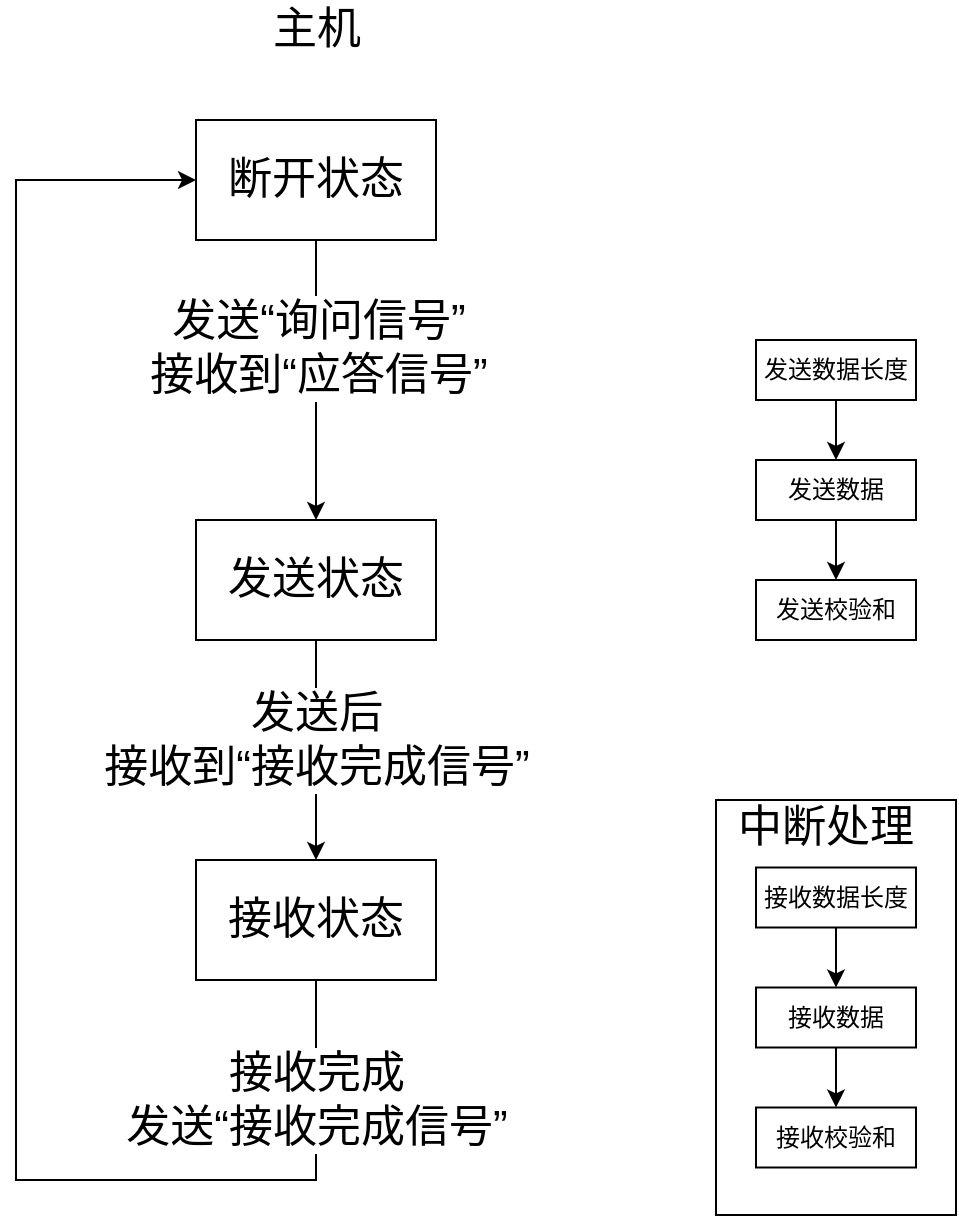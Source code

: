 <mxfile version="14.4.3" type="github">
  <diagram id="AVDE2UzuMkBJ7pr0MOgo" name="第 1 页">
    <mxGraphModel dx="813" dy="435" grid="1" gridSize="10" guides="1" tooltips="1" connect="1" arrows="1" fold="1" page="1" pageScale="1" pageWidth="1169" pageHeight="827" math="0" shadow="0">
      <root>
        <mxCell id="0" />
        <mxCell id="1" parent="0" />
        <mxCell id="MQjcBsZfcyUKjAySOVFH-25" value="" style="rounded=0;whiteSpace=wrap;html=1;fontSize=22;labelBackgroundColor=none;fillColor=none;" vertex="1" parent="1">
          <mxGeometry x="500" y="520" width="120" height="207.5" as="geometry" />
        </mxCell>
        <mxCell id="MQjcBsZfcyUKjAySOVFH-3" style="edgeStyle=orthogonalEdgeStyle;rounded=0;orthogonalLoop=1;jettySize=auto;html=1;exitX=0.5;exitY=1;exitDx=0;exitDy=0;entryX=0.5;entryY=0;entryDx=0;entryDy=0;" edge="1" parent="1" source="MQjcBsZfcyUKjAySOVFH-1" target="MQjcBsZfcyUKjAySOVFH-2">
          <mxGeometry relative="1" as="geometry" />
        </mxCell>
        <mxCell id="MQjcBsZfcyUKjAySOVFH-14" value="发送“询问信号”&lt;br&gt;接收到“应答信号”" style="edgeLabel;html=1;align=center;verticalAlign=middle;resizable=0;points=[];fontSize=22;" vertex="1" connectable="0" parent="MQjcBsZfcyUKjAySOVFH-3">
          <mxGeometry x="-0.237" y="1" relative="1" as="geometry">
            <mxPoint as="offset" />
          </mxGeometry>
        </mxCell>
        <mxCell id="MQjcBsZfcyUKjAySOVFH-1" value="断开状态" style="rounded=0;whiteSpace=wrap;html=1;fontSize=22;" vertex="1" parent="1">
          <mxGeometry x="240" y="180" width="120" height="60" as="geometry" />
        </mxCell>
        <mxCell id="MQjcBsZfcyUKjAySOVFH-5" value="" style="edgeStyle=orthogonalEdgeStyle;rounded=0;orthogonalLoop=1;jettySize=auto;html=1;" edge="1" parent="1" source="MQjcBsZfcyUKjAySOVFH-2" target="MQjcBsZfcyUKjAySOVFH-4">
          <mxGeometry relative="1" as="geometry" />
        </mxCell>
        <mxCell id="MQjcBsZfcyUKjAySOVFH-15" value="发送后&lt;br&gt;接收到“接收完成信号”" style="edgeLabel;html=1;align=center;verticalAlign=middle;resizable=0;points=[];fontSize=22;" vertex="1" connectable="0" parent="MQjcBsZfcyUKjAySOVFH-5">
          <mxGeometry x="-0.208" relative="1" as="geometry">
            <mxPoint y="6.55" as="offset" />
          </mxGeometry>
        </mxCell>
        <mxCell id="MQjcBsZfcyUKjAySOVFH-2" value="发送状态" style="rounded=0;whiteSpace=wrap;html=1;fontSize=22;" vertex="1" parent="1">
          <mxGeometry x="240" y="380" width="120" height="60" as="geometry" />
        </mxCell>
        <mxCell id="MQjcBsZfcyUKjAySOVFH-18" style="edgeStyle=orthogonalEdgeStyle;rounded=0;orthogonalLoop=1;jettySize=auto;html=1;exitX=0.5;exitY=1;exitDx=0;exitDy=0;fontSize=22;entryX=0;entryY=0.5;entryDx=0;entryDy=0;" edge="1" parent="1" source="MQjcBsZfcyUKjAySOVFH-4" target="MQjcBsZfcyUKjAySOVFH-1">
          <mxGeometry relative="1" as="geometry">
            <mxPoint x="150" y="360" as="targetPoint" />
            <Array as="points">
              <mxPoint x="300" y="710" />
              <mxPoint x="150" y="710" />
              <mxPoint x="150" y="210" />
            </Array>
          </mxGeometry>
        </mxCell>
        <mxCell id="MQjcBsZfcyUKjAySOVFH-19" value="接收完成&lt;br&gt;发送“接收完成信号”" style="edgeLabel;html=1;align=center;verticalAlign=middle;resizable=0;points=[];fontSize=22;" vertex="1" connectable="0" parent="MQjcBsZfcyUKjAySOVFH-18">
          <mxGeometry x="-0.941" y="2" relative="1" as="geometry">
            <mxPoint x="-2.01" y="35.17" as="offset" />
          </mxGeometry>
        </mxCell>
        <mxCell id="MQjcBsZfcyUKjAySOVFH-4" value="接收状态" style="rounded=0;whiteSpace=wrap;html=1;fontSize=22;" vertex="1" parent="1">
          <mxGeometry x="240" y="550" width="120" height="60" as="geometry" />
        </mxCell>
        <mxCell id="MQjcBsZfcyUKjAySOVFH-7" value="" style="edgeStyle=orthogonalEdgeStyle;rounded=0;orthogonalLoop=1;jettySize=auto;html=1;" edge="1" parent="1" source="MQjcBsZfcyUKjAySOVFH-8" target="MQjcBsZfcyUKjAySOVFH-10">
          <mxGeometry relative="1" as="geometry" />
        </mxCell>
        <mxCell id="MQjcBsZfcyUKjAySOVFH-8" value="发送数据长度" style="whiteSpace=wrap;html=1;rounded=0;" vertex="1" parent="1">
          <mxGeometry x="520" y="290" width="80" height="30" as="geometry" />
        </mxCell>
        <mxCell id="MQjcBsZfcyUKjAySOVFH-9" value="" style="edgeStyle=orthogonalEdgeStyle;rounded=0;orthogonalLoop=1;jettySize=auto;html=1;" edge="1" parent="1" source="MQjcBsZfcyUKjAySOVFH-10" target="MQjcBsZfcyUKjAySOVFH-12">
          <mxGeometry relative="1" as="geometry" />
        </mxCell>
        <mxCell id="MQjcBsZfcyUKjAySOVFH-10" value="发送数据" style="whiteSpace=wrap;html=1;rounded=0;" vertex="1" parent="1">
          <mxGeometry x="520" y="350" width="80" height="30" as="geometry" />
        </mxCell>
        <mxCell id="MQjcBsZfcyUKjAySOVFH-12" value="发送校验和" style="whiteSpace=wrap;html=1;rounded=0;" vertex="1" parent="1">
          <mxGeometry x="520" y="410" width="80" height="30" as="geometry" />
        </mxCell>
        <mxCell id="MQjcBsZfcyUKjAySOVFH-20" value="" style="edgeStyle=orthogonalEdgeStyle;rounded=0;orthogonalLoop=1;jettySize=auto;html=1;" edge="1" parent="1" source="MQjcBsZfcyUKjAySOVFH-21" target="MQjcBsZfcyUKjAySOVFH-23">
          <mxGeometry relative="1" as="geometry" />
        </mxCell>
        <mxCell id="MQjcBsZfcyUKjAySOVFH-21" value="接收数据长度" style="whiteSpace=wrap;html=1;rounded=0;" vertex="1" parent="1">
          <mxGeometry x="520" y="553.75" width="80" height="30" as="geometry" />
        </mxCell>
        <mxCell id="MQjcBsZfcyUKjAySOVFH-22" value="" style="edgeStyle=orthogonalEdgeStyle;rounded=0;orthogonalLoop=1;jettySize=auto;html=1;" edge="1" parent="1" source="MQjcBsZfcyUKjAySOVFH-23" target="MQjcBsZfcyUKjAySOVFH-24">
          <mxGeometry relative="1" as="geometry" />
        </mxCell>
        <mxCell id="MQjcBsZfcyUKjAySOVFH-23" value="接收数据" style="whiteSpace=wrap;html=1;rounded=0;" vertex="1" parent="1">
          <mxGeometry x="520" y="613.75" width="80" height="30" as="geometry" />
        </mxCell>
        <mxCell id="MQjcBsZfcyUKjAySOVFH-24" value="接收校验和" style="whiteSpace=wrap;html=1;rounded=0;" vertex="1" parent="1">
          <mxGeometry x="520" y="673.75" width="80" height="30" as="geometry" />
        </mxCell>
        <mxCell id="MQjcBsZfcyUKjAySOVFH-26" value="中断处理" style="text;html=1;strokeColor=none;fillColor=none;align=center;verticalAlign=middle;whiteSpace=wrap;rounded=0;labelBackgroundColor=none;fontSize=22;" vertex="1" parent="1">
          <mxGeometry x="500" y="524" width="110" height="20" as="geometry" />
        </mxCell>
        <mxCell id="MQjcBsZfcyUKjAySOVFH-27" value="主机" style="text;html=1;align=center;verticalAlign=middle;resizable=0;points=[];autosize=1;fontSize=22;" vertex="1" parent="1">
          <mxGeometry x="270" y="120" width="60" height="30" as="geometry" />
        </mxCell>
      </root>
    </mxGraphModel>
  </diagram>
</mxfile>
